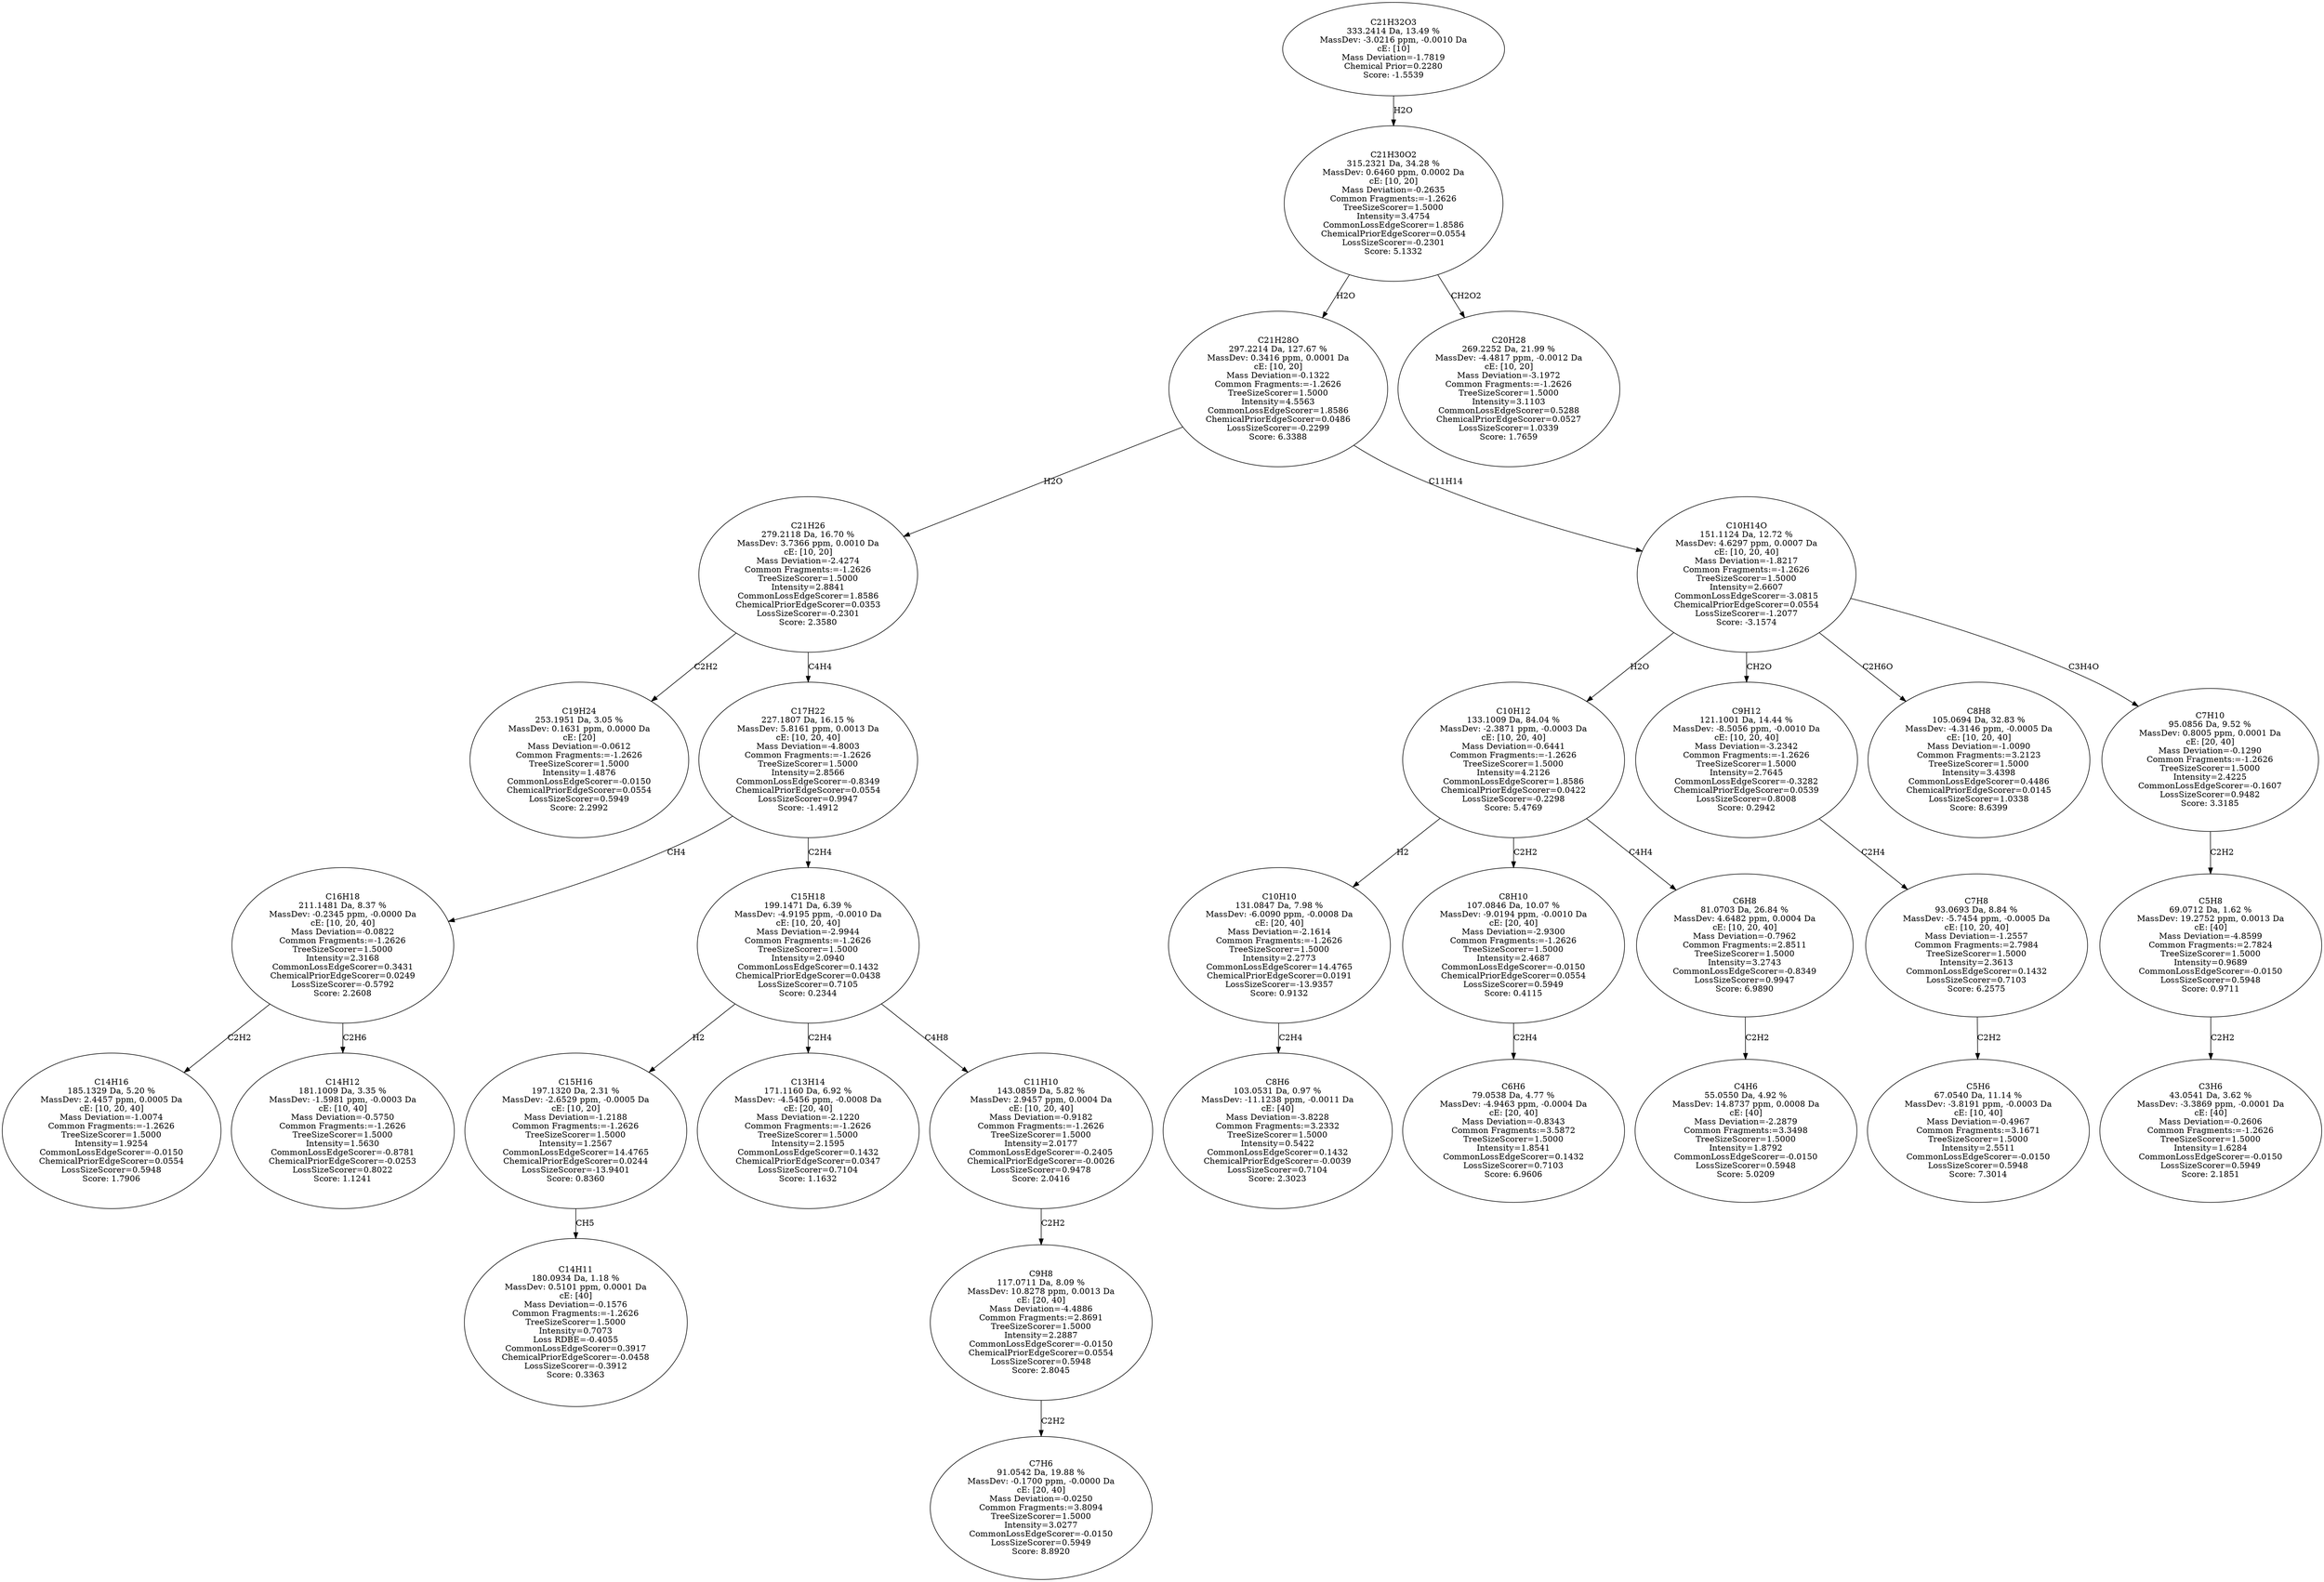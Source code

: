 strict digraph {
v1 [label="C19H24\n253.1951 Da, 3.05 %\nMassDev: 0.1631 ppm, 0.0000 Da\ncE: [20]\nMass Deviation=-0.0612\nCommon Fragments:=-1.2626\nTreeSizeScorer=1.5000\nIntensity=1.4876\nCommonLossEdgeScorer=-0.0150\nChemicalPriorEdgeScorer=0.0554\nLossSizeScorer=0.5949\nScore: 2.2992"];
v2 [label="C14H16\n185.1329 Da, 5.20 %\nMassDev: 2.4457 ppm, 0.0005 Da\ncE: [10, 20, 40]\nMass Deviation=-1.0074\nCommon Fragments:=-1.2626\nTreeSizeScorer=1.5000\nIntensity=1.9254\nCommonLossEdgeScorer=-0.0150\nChemicalPriorEdgeScorer=0.0554\nLossSizeScorer=0.5948\nScore: 1.7906"];
v3 [label="C14H12\n181.1009 Da, 3.35 %\nMassDev: -1.5981 ppm, -0.0003 Da\ncE: [10, 40]\nMass Deviation=-0.5750\nCommon Fragments:=-1.2626\nTreeSizeScorer=1.5000\nIntensity=1.5630\nCommonLossEdgeScorer=-0.8781\nChemicalPriorEdgeScorer=-0.0253\nLossSizeScorer=0.8022\nScore: 1.1241"];
v4 [label="C16H18\n211.1481 Da, 8.37 %\nMassDev: -0.2345 ppm, -0.0000 Da\ncE: [10, 20, 40]\nMass Deviation=-0.0822\nCommon Fragments:=-1.2626\nTreeSizeScorer=1.5000\nIntensity=2.3168\nCommonLossEdgeScorer=0.3431\nChemicalPriorEdgeScorer=0.0249\nLossSizeScorer=-0.5792\nScore: 2.2608"];
v5 [label="C14H11\n180.0934 Da, 1.18 %\nMassDev: 0.5101 ppm, 0.0001 Da\ncE: [40]\nMass Deviation=-0.1576\nCommon Fragments:=-1.2626\nTreeSizeScorer=1.5000\nIntensity=0.7073\nLoss RDBE=-0.4055\nCommonLossEdgeScorer=0.3917\nChemicalPriorEdgeScorer=-0.0458\nLossSizeScorer=-0.3912\nScore: 0.3363"];
v6 [label="C15H16\n197.1320 Da, 2.31 %\nMassDev: -2.6529 ppm, -0.0005 Da\ncE: [10, 20]\nMass Deviation=-1.2188\nCommon Fragments:=-1.2626\nTreeSizeScorer=1.5000\nIntensity=1.2567\nCommonLossEdgeScorer=14.4765\nChemicalPriorEdgeScorer=0.0244\nLossSizeScorer=-13.9401\nScore: 0.8360"];
v7 [label="C13H14\n171.1160 Da, 6.92 %\nMassDev: -4.5456 ppm, -0.0008 Da\ncE: [20, 40]\nMass Deviation=-2.1220\nCommon Fragments:=-1.2626\nTreeSizeScorer=1.5000\nIntensity=2.1595\nCommonLossEdgeScorer=0.1432\nChemicalPriorEdgeScorer=0.0347\nLossSizeScorer=0.7104\nScore: 1.1632"];
v8 [label="C7H6\n91.0542 Da, 19.88 %\nMassDev: -0.1700 ppm, -0.0000 Da\ncE: [20, 40]\nMass Deviation=-0.0250\nCommon Fragments:=3.8094\nTreeSizeScorer=1.5000\nIntensity=3.0277\nCommonLossEdgeScorer=-0.0150\nLossSizeScorer=0.5949\nScore: 8.8920"];
v9 [label="C9H8\n117.0711 Da, 8.09 %\nMassDev: 10.8278 ppm, 0.0013 Da\ncE: [20, 40]\nMass Deviation=-4.4886\nCommon Fragments:=2.8691\nTreeSizeScorer=1.5000\nIntensity=2.2887\nCommonLossEdgeScorer=-0.0150\nChemicalPriorEdgeScorer=0.0554\nLossSizeScorer=0.5948\nScore: 2.8045"];
v10 [label="C11H10\n143.0859 Da, 5.82 %\nMassDev: 2.9457 ppm, 0.0004 Da\ncE: [10, 20, 40]\nMass Deviation=-0.9182\nCommon Fragments:=-1.2626\nTreeSizeScorer=1.5000\nIntensity=2.0177\nCommonLossEdgeScorer=-0.2405\nChemicalPriorEdgeScorer=-0.0026\nLossSizeScorer=0.9478\nScore: 2.0416"];
v11 [label="C15H18\n199.1471 Da, 6.39 %\nMassDev: -4.9195 ppm, -0.0010 Da\ncE: [10, 20, 40]\nMass Deviation=-2.9944\nCommon Fragments:=-1.2626\nTreeSizeScorer=1.5000\nIntensity=2.0940\nCommonLossEdgeScorer=0.1432\nChemicalPriorEdgeScorer=0.0438\nLossSizeScorer=0.7105\nScore: 0.2344"];
v12 [label="C17H22\n227.1807 Da, 16.15 %\nMassDev: 5.8161 ppm, 0.0013 Da\ncE: [10, 20, 40]\nMass Deviation=-4.8003\nCommon Fragments:=-1.2626\nTreeSizeScorer=1.5000\nIntensity=2.8566\nCommonLossEdgeScorer=-0.8349\nChemicalPriorEdgeScorer=0.0554\nLossSizeScorer=0.9947\nScore: -1.4912"];
v13 [label="C21H26\n279.2118 Da, 16.70 %\nMassDev: 3.7366 ppm, 0.0010 Da\ncE: [10, 20]\nMass Deviation=-2.4274\nCommon Fragments:=-1.2626\nTreeSizeScorer=1.5000\nIntensity=2.8841\nCommonLossEdgeScorer=1.8586\nChemicalPriorEdgeScorer=0.0353\nLossSizeScorer=-0.2301\nScore: 2.3580"];
v14 [label="C8H6\n103.0531 Da, 0.97 %\nMassDev: -11.1238 ppm, -0.0011 Da\ncE: [40]\nMass Deviation=-3.8228\nCommon Fragments:=3.2332\nTreeSizeScorer=1.5000\nIntensity=0.5422\nCommonLossEdgeScorer=0.1432\nChemicalPriorEdgeScorer=-0.0039\nLossSizeScorer=0.7104\nScore: 2.3023"];
v15 [label="C10H10\n131.0847 Da, 7.98 %\nMassDev: -6.0090 ppm, -0.0008 Da\ncE: [20, 40]\nMass Deviation=-2.1614\nCommon Fragments:=-1.2626\nTreeSizeScorer=1.5000\nIntensity=2.2773\nCommonLossEdgeScorer=14.4765\nChemicalPriorEdgeScorer=0.0191\nLossSizeScorer=-13.9357\nScore: 0.9132"];
v16 [label="C6H6\n79.0538 Da, 4.77 %\nMassDev: -4.9463 ppm, -0.0004 Da\ncE: [20, 40]\nMass Deviation=-0.8343\nCommon Fragments:=3.5872\nTreeSizeScorer=1.5000\nIntensity=1.8541\nCommonLossEdgeScorer=0.1432\nLossSizeScorer=0.7103\nScore: 6.9606"];
v17 [label="C8H10\n107.0846 Da, 10.07 %\nMassDev: -9.0194 ppm, -0.0010 Da\ncE: [20, 40]\nMass Deviation=-2.9300\nCommon Fragments:=-1.2626\nTreeSizeScorer=1.5000\nIntensity=2.4687\nCommonLossEdgeScorer=-0.0150\nChemicalPriorEdgeScorer=0.0554\nLossSizeScorer=0.5949\nScore: 0.4115"];
v18 [label="C4H6\n55.0550 Da, 4.92 %\nMassDev: 14.8737 ppm, 0.0008 Da\ncE: [40]\nMass Deviation=-2.2879\nCommon Fragments:=3.3498\nTreeSizeScorer=1.5000\nIntensity=1.8792\nCommonLossEdgeScorer=-0.0150\nLossSizeScorer=0.5948\nScore: 5.0209"];
v19 [label="C6H8\n81.0703 Da, 26.84 %\nMassDev: 4.6482 ppm, 0.0004 Da\ncE: [10, 20, 40]\nMass Deviation=-0.7962\nCommon Fragments:=2.8511\nTreeSizeScorer=1.5000\nIntensity=3.2743\nCommonLossEdgeScorer=-0.8349\nLossSizeScorer=0.9947\nScore: 6.9890"];
v20 [label="C10H12\n133.1009 Da, 84.04 %\nMassDev: -2.3871 ppm, -0.0003 Da\ncE: [10, 20, 40]\nMass Deviation=-0.6441\nCommon Fragments:=-1.2626\nTreeSizeScorer=1.5000\nIntensity=4.2126\nCommonLossEdgeScorer=1.8586\nChemicalPriorEdgeScorer=0.0422\nLossSizeScorer=-0.2298\nScore: 5.4769"];
v21 [label="C5H6\n67.0540 Da, 11.14 %\nMassDev: -3.8191 ppm, -0.0003 Da\ncE: [10, 40]\nMass Deviation=-0.4967\nCommon Fragments:=3.1671\nTreeSizeScorer=1.5000\nIntensity=2.5511\nCommonLossEdgeScorer=-0.0150\nLossSizeScorer=0.5948\nScore: 7.3014"];
v22 [label="C7H8\n93.0693 Da, 8.84 %\nMassDev: -5.7454 ppm, -0.0005 Da\ncE: [10, 20, 40]\nMass Deviation=-1.2557\nCommon Fragments:=2.7984\nTreeSizeScorer=1.5000\nIntensity=2.3613\nCommonLossEdgeScorer=0.1432\nLossSizeScorer=0.7103\nScore: 6.2575"];
v23 [label="C9H12\n121.1001 Da, 14.44 %\nMassDev: -8.5056 ppm, -0.0010 Da\ncE: [10, 20, 40]\nMass Deviation=-3.2342\nCommon Fragments:=-1.2626\nTreeSizeScorer=1.5000\nIntensity=2.7645\nCommonLossEdgeScorer=-0.3282\nChemicalPriorEdgeScorer=0.0539\nLossSizeScorer=0.8008\nScore: 0.2942"];
v24 [label="C8H8\n105.0694 Da, 32.83 %\nMassDev: -4.3146 ppm, -0.0005 Da\ncE: [10, 20, 40]\nMass Deviation=-1.0090\nCommon Fragments:=3.2123\nTreeSizeScorer=1.5000\nIntensity=3.4398\nCommonLossEdgeScorer=0.4486\nChemicalPriorEdgeScorer=0.0145\nLossSizeScorer=1.0338\nScore: 8.6399"];
v25 [label="C3H6\n43.0541 Da, 3.62 %\nMassDev: -3.3869 ppm, -0.0001 Da\ncE: [40]\nMass Deviation=-0.2606\nCommon Fragments:=-1.2626\nTreeSizeScorer=1.5000\nIntensity=1.6284\nCommonLossEdgeScorer=-0.0150\nLossSizeScorer=0.5949\nScore: 2.1851"];
v26 [label="C5H8\n69.0712 Da, 1.62 %\nMassDev: 19.2752 ppm, 0.0013 Da\ncE: [40]\nMass Deviation=-4.8599\nCommon Fragments:=2.7824\nTreeSizeScorer=1.5000\nIntensity=0.9689\nCommonLossEdgeScorer=-0.0150\nLossSizeScorer=0.5948\nScore: 0.9711"];
v27 [label="C7H10\n95.0856 Da, 9.52 %\nMassDev: 0.8005 ppm, 0.0001 Da\ncE: [20, 40]\nMass Deviation=-0.1290\nCommon Fragments:=-1.2626\nTreeSizeScorer=1.5000\nIntensity=2.4225\nCommonLossEdgeScorer=-0.1607\nLossSizeScorer=0.9482\nScore: 3.3185"];
v28 [label="C10H14O\n151.1124 Da, 12.72 %\nMassDev: 4.6297 ppm, 0.0007 Da\ncE: [10, 20, 40]\nMass Deviation=-1.8217\nCommon Fragments:=-1.2626\nTreeSizeScorer=1.5000\nIntensity=2.6607\nCommonLossEdgeScorer=-3.0815\nChemicalPriorEdgeScorer=0.0554\nLossSizeScorer=-1.2077\nScore: -3.1574"];
v29 [label="C21H28O\n297.2214 Da, 127.67 %\nMassDev: 0.3416 ppm, 0.0001 Da\ncE: [10, 20]\nMass Deviation=-0.1322\nCommon Fragments:=-1.2626\nTreeSizeScorer=1.5000\nIntensity=4.5563\nCommonLossEdgeScorer=1.8586\nChemicalPriorEdgeScorer=0.0486\nLossSizeScorer=-0.2299\nScore: 6.3388"];
v30 [label="C20H28\n269.2252 Da, 21.99 %\nMassDev: -4.4817 ppm, -0.0012 Da\ncE: [10, 20]\nMass Deviation=-3.1972\nCommon Fragments:=-1.2626\nTreeSizeScorer=1.5000\nIntensity=3.1103\nCommonLossEdgeScorer=0.5288\nChemicalPriorEdgeScorer=0.0527\nLossSizeScorer=1.0339\nScore: 1.7659"];
v31 [label="C21H30O2\n315.2321 Da, 34.28 %\nMassDev: 0.6460 ppm, 0.0002 Da\ncE: [10, 20]\nMass Deviation=-0.2635\nCommon Fragments:=-1.2626\nTreeSizeScorer=1.5000\nIntensity=3.4754\nCommonLossEdgeScorer=1.8586\nChemicalPriorEdgeScorer=0.0554\nLossSizeScorer=-0.2301\nScore: 5.1332"];
v32 [label="C21H32O3\n333.2414 Da, 13.49 %\nMassDev: -3.0216 ppm, -0.0010 Da\ncE: [10]\nMass Deviation=-1.7819\nChemical Prior=0.2280\nScore: -1.5539"];
v13 -> v1 [label="C2H2"];
v4 -> v2 [label="C2H2"];
v4 -> v3 [label="C2H6"];
v12 -> v4 [label="CH4"];
v6 -> v5 [label="CH5"];
v11 -> v6 [label="H2"];
v11 -> v7 [label="C2H4"];
v9 -> v8 [label="C2H2"];
v10 -> v9 [label="C2H2"];
v11 -> v10 [label="C4H8"];
v12 -> v11 [label="C2H4"];
v13 -> v12 [label="C4H4"];
v29 -> v13 [label="H2O"];
v15 -> v14 [label="C2H4"];
v20 -> v15 [label="H2"];
v17 -> v16 [label="C2H4"];
v20 -> v17 [label="C2H2"];
v19 -> v18 [label="C2H2"];
v20 -> v19 [label="C4H4"];
v28 -> v20 [label="H2O"];
v22 -> v21 [label="C2H2"];
v23 -> v22 [label="C2H4"];
v28 -> v23 [label="CH2O"];
v28 -> v24 [label="C2H6O"];
v26 -> v25 [label="C2H2"];
v27 -> v26 [label="C2H2"];
v28 -> v27 [label="C3H4O"];
v29 -> v28 [label="C11H14"];
v31 -> v29 [label="H2O"];
v31 -> v30 [label="CH2O2"];
v32 -> v31 [label="H2O"];
}